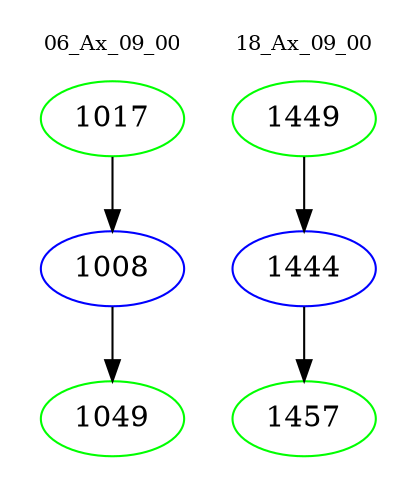 digraph{
subgraph cluster_0 {
color = white
label = "06_Ax_09_00";
fontsize=10;
T0_1017 [label="1017", color="green"]
T0_1017 -> T0_1008 [color="black"]
T0_1008 [label="1008", color="blue"]
T0_1008 -> T0_1049 [color="black"]
T0_1049 [label="1049", color="green"]
}
subgraph cluster_1 {
color = white
label = "18_Ax_09_00";
fontsize=10;
T1_1449 [label="1449", color="green"]
T1_1449 -> T1_1444 [color="black"]
T1_1444 [label="1444", color="blue"]
T1_1444 -> T1_1457 [color="black"]
T1_1457 [label="1457", color="green"]
}
}
